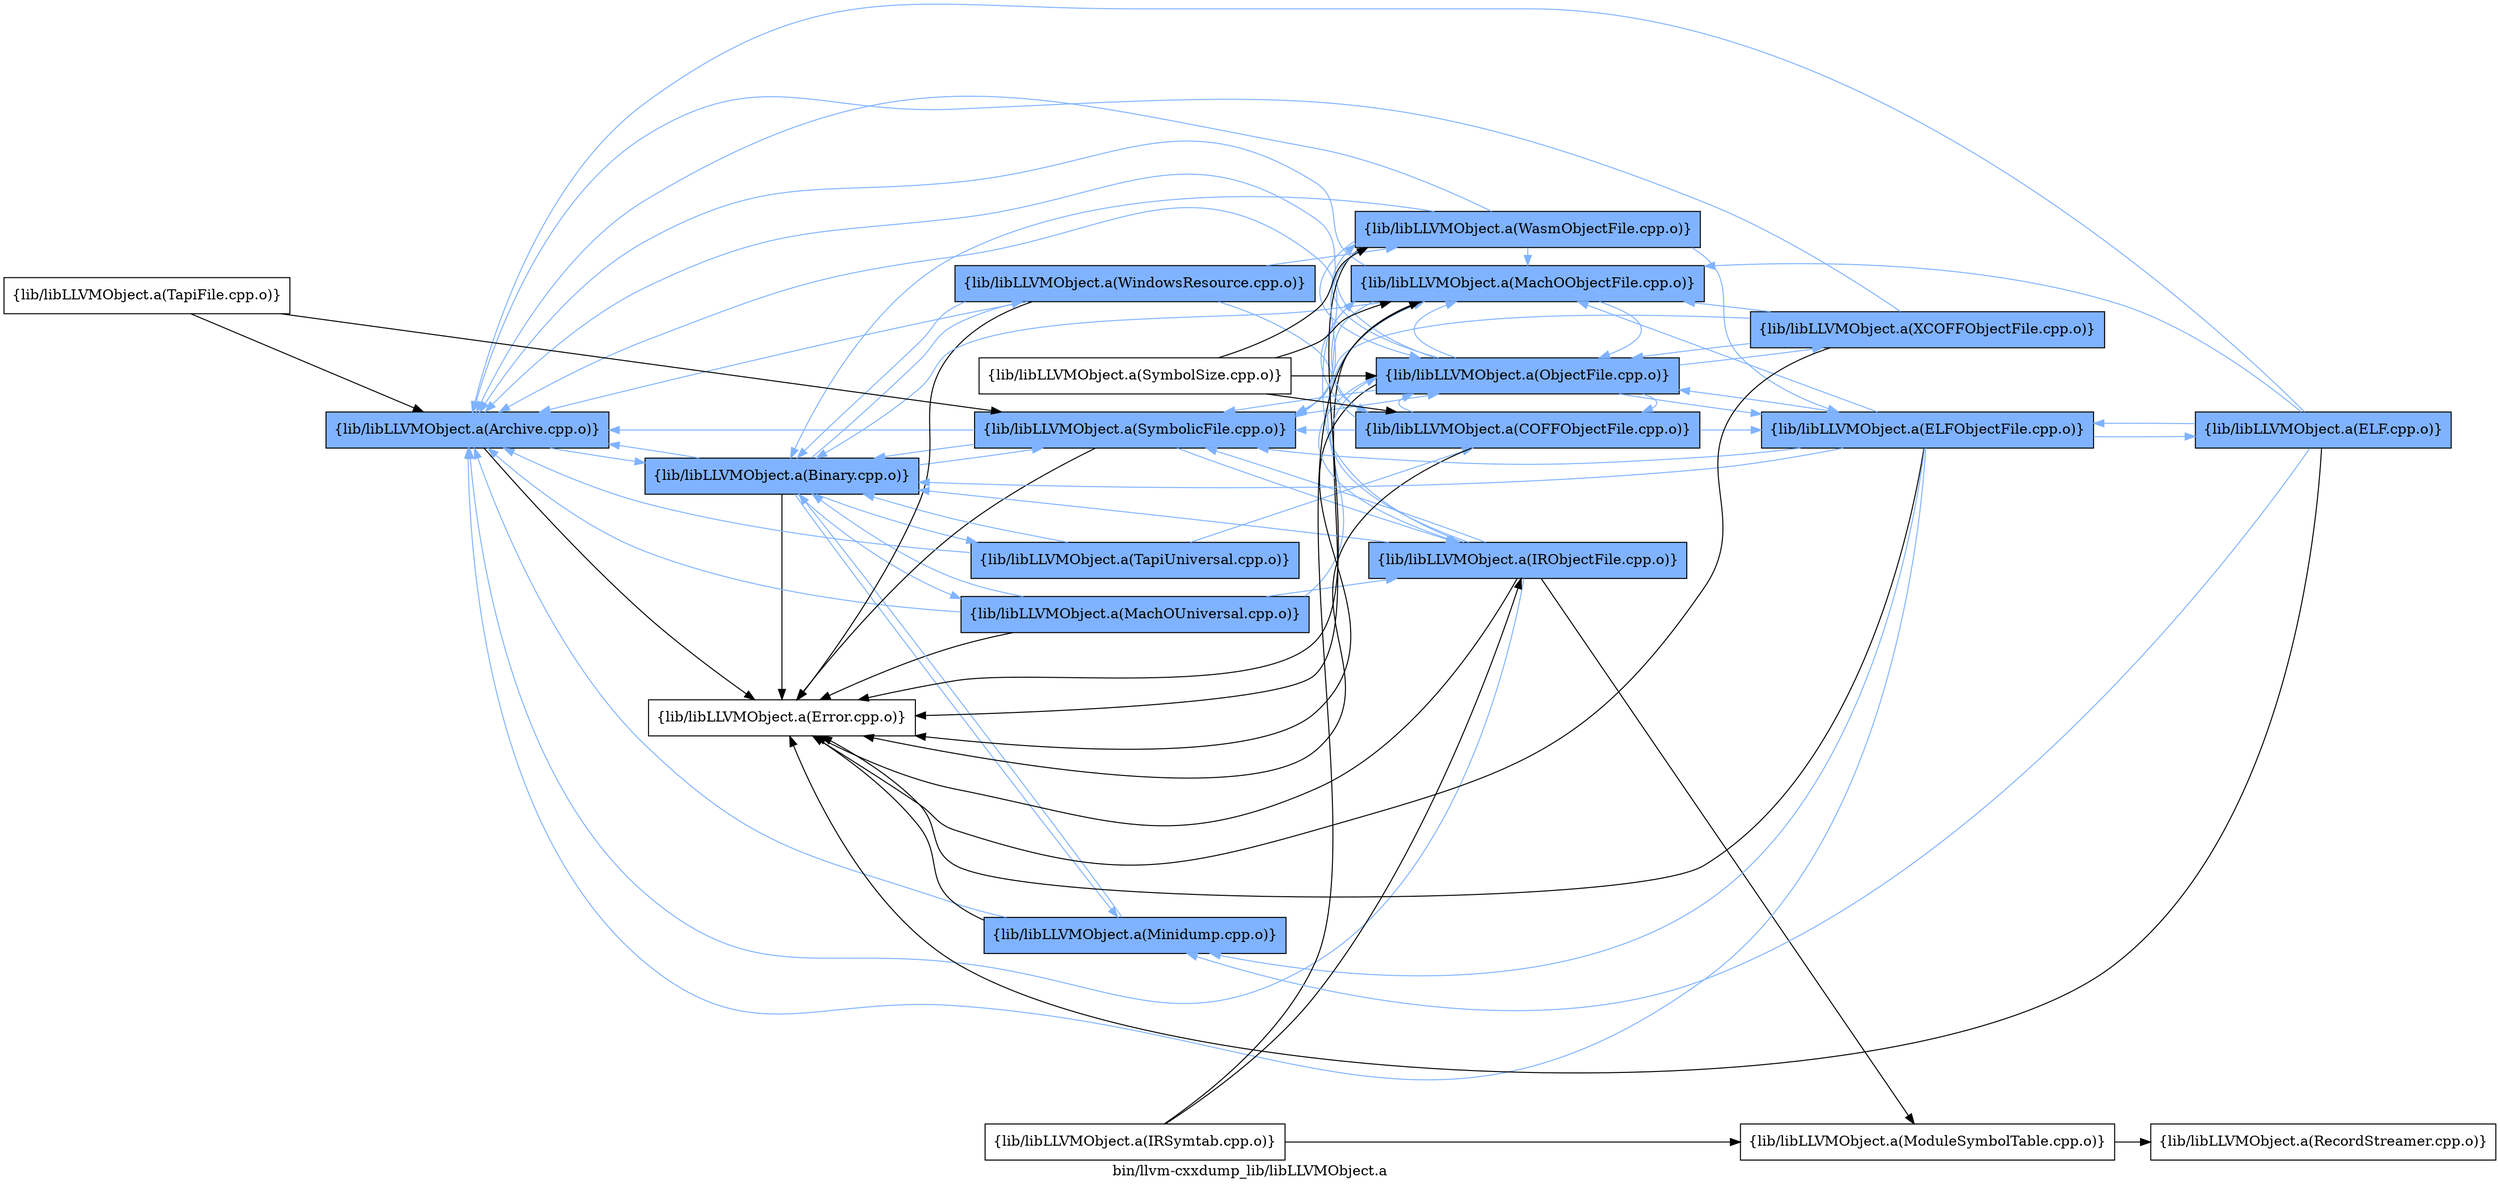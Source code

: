 digraph "bin/llvm-cxxdump_lib/libLLVMObject.a" {
	label="bin/llvm-cxxdump_lib/libLLVMObject.a";
	rankdir=LR;
	{ rank=same; Node0x55d2ca1a7658;  }
	{ rank=same; Node0x55d2ca1a30f8; Node0x55d2ca1a3f58;  }
	{ rank=same; Node0x55d2ca1a0f38; Node0x55d2ca19dd88; Node0x55d2ca1a3828; Node0x55d2ca1a46d8; Node0x55d2ca1a0808;  }
	{ rank=same; Node0x55d2ca1a1c58; Node0x55d2ca1a26f8; Node0x55d2ca19f7c8; Node0x55d2ca1a61b8; Node0x55d2ca1a0ad8;  }
	{ rank=same; Node0x55d2ca19ea08; Node0x55d2ca19eff8; Node0x55d2ca1a0f88;  }

	Node0x55d2ca1a7658 [shape=record,shape=box,group=1,style=filled,fillcolor="0.600000 0.5 1",label="{lib/libLLVMObject.a(Archive.cpp.o)}"];
	Node0x55d2ca1a7658 -> Node0x55d2ca1a30f8[color="0.600000 0.5 1"];
	Node0x55d2ca1a7658 -> Node0x55d2ca1a3f58;
	Node0x55d2ca1a30f8 [shape=record,shape=box,group=1,style=filled,fillcolor="0.600000 0.5 1",label="{lib/libLLVMObject.a(Binary.cpp.o)}"];
	Node0x55d2ca1a30f8 -> Node0x55d2ca1a7658[color="0.600000 0.5 1"];
	Node0x55d2ca1a30f8 -> Node0x55d2ca1a3f58;
	Node0x55d2ca1a30f8 -> Node0x55d2ca1a0f38[color="0.600000 0.5 1"];
	Node0x55d2ca1a30f8 -> Node0x55d2ca19dd88[color="0.600000 0.5 1"];
	Node0x55d2ca1a30f8 -> Node0x55d2ca1a3828[color="0.600000 0.5 1"];
	Node0x55d2ca1a30f8 -> Node0x55d2ca1a46d8[color="0.600000 0.5 1"];
	Node0x55d2ca1a30f8 -> Node0x55d2ca1a0808[color="0.600000 0.5 1"];
	Node0x55d2ca1a3f58 [shape=record,shape=box,group=0,label="{lib/libLLVMObject.a(Error.cpp.o)}"];
	Node0x55d2ca1a44a8 [shape=record,shape=box,group=0,label="{lib/libLLVMObject.a(SymbolSize.cpp.o)}"];
	Node0x55d2ca1a44a8 -> Node0x55d2ca1a1c58;
	Node0x55d2ca1a44a8 -> Node0x55d2ca19f7c8;
	Node0x55d2ca1a44a8 -> Node0x55d2ca1a61b8;
	Node0x55d2ca1a44a8 -> Node0x55d2ca1a0ad8;
	Node0x55d2ca1a0f38 [shape=record,shape=box,group=1,style=filled,fillcolor="0.600000 0.5 1",label="{lib/libLLVMObject.a(MachOUniversal.cpp.o)}"];
	Node0x55d2ca1a0f38 -> Node0x55d2ca1a7658[color="0.600000 0.5 1"];
	Node0x55d2ca1a0f38 -> Node0x55d2ca1a30f8[color="0.600000 0.5 1"];
	Node0x55d2ca1a0f38 -> Node0x55d2ca1a3f58;
	Node0x55d2ca1a0f38 -> Node0x55d2ca1a1c58[color="0.600000 0.5 1"];
	Node0x55d2ca1a0f38 -> Node0x55d2ca1a26f8[color="0.600000 0.5 1"];
	Node0x55d2ca19dd88 [shape=record,shape=box,group=1,style=filled,fillcolor="0.600000 0.5 1",label="{lib/libLLVMObject.a(Minidump.cpp.o)}"];
	Node0x55d2ca19dd88 -> Node0x55d2ca1a7658[color="0.600000 0.5 1"];
	Node0x55d2ca19dd88 -> Node0x55d2ca1a30f8[color="0.600000 0.5 1"];
	Node0x55d2ca19dd88 -> Node0x55d2ca1a3f58;
	Node0x55d2ca1a3828 [shape=record,shape=box,group=1,style=filled,fillcolor="0.600000 0.5 1",label="{lib/libLLVMObject.a(SymbolicFile.cpp.o)}"];
	Node0x55d2ca1a3828 -> Node0x55d2ca1a7658[color="0.600000 0.5 1"];
	Node0x55d2ca1a3828 -> Node0x55d2ca1a30f8[color="0.600000 0.5 1"];
	Node0x55d2ca1a3828 -> Node0x55d2ca1a3f58;
	Node0x55d2ca1a3828 -> Node0x55d2ca1a26f8[color="0.600000 0.5 1"];
	Node0x55d2ca1a3828 -> Node0x55d2ca19f7c8[color="0.600000 0.5 1"];
	Node0x55d2ca1a46d8 [shape=record,shape=box,group=1,style=filled,fillcolor="0.600000 0.5 1",label="{lib/libLLVMObject.a(TapiUniversal.cpp.o)}"];
	Node0x55d2ca1a46d8 -> Node0x55d2ca1a7658[color="0.600000 0.5 1"];
	Node0x55d2ca1a46d8 -> Node0x55d2ca1a30f8[color="0.600000 0.5 1"];
	Node0x55d2ca1a46d8 -> Node0x55d2ca1a61b8[color="0.600000 0.5 1"];
	Node0x55d2ca1a0808 [shape=record,shape=box,group=1,style=filled,fillcolor="0.600000 0.5 1",label="{lib/libLLVMObject.a(WindowsResource.cpp.o)}"];
	Node0x55d2ca1a0808 -> Node0x55d2ca1a7658[color="0.600000 0.5 1"];
	Node0x55d2ca1a0808 -> Node0x55d2ca1a30f8[color="0.600000 0.5 1"];
	Node0x55d2ca1a0808 -> Node0x55d2ca1a3f58;
	Node0x55d2ca1a0808 -> Node0x55d2ca1a61b8[color="0.600000 0.5 1"];
	Node0x55d2ca1a0808 -> Node0x55d2ca1a0ad8[color="0.600000 0.5 1"];
	Node0x55d2ca1a1c58 [shape=record,shape=box,group=1,style=filled,fillcolor="0.600000 0.5 1",label="{lib/libLLVMObject.a(MachOObjectFile.cpp.o)}"];
	Node0x55d2ca1a1c58 -> Node0x55d2ca1a7658[color="0.600000 0.5 1"];
	Node0x55d2ca1a1c58 -> Node0x55d2ca1a30f8[color="0.600000 0.5 1"];
	Node0x55d2ca1a1c58 -> Node0x55d2ca1a3f58;
	Node0x55d2ca1a1c58 -> Node0x55d2ca19f7c8[color="0.600000 0.5 1"];
	Node0x55d2ca1a1c58 -> Node0x55d2ca1a3828[color="0.600000 0.5 1"];
	Node0x55d2ca1a26f8 [shape=record,shape=box,group=1,style=filled,fillcolor="0.600000 0.5 1",label="{lib/libLLVMObject.a(IRObjectFile.cpp.o)}"];
	Node0x55d2ca1a26f8 -> Node0x55d2ca1a7658[color="0.600000 0.5 1"];
	Node0x55d2ca1a26f8 -> Node0x55d2ca1a30f8[color="0.600000 0.5 1"];
	Node0x55d2ca1a26f8 -> Node0x55d2ca1a3f58;
	Node0x55d2ca1a26f8 -> Node0x55d2ca1a1c58[color="0.600000 0.5 1"];
	Node0x55d2ca1a26f8 -> Node0x55d2ca19ea08;
	Node0x55d2ca1a26f8 -> Node0x55d2ca19f7c8[color="0.600000 0.5 1"];
	Node0x55d2ca1a26f8 -> Node0x55d2ca1a3828[color="0.600000 0.5 1"];
	Node0x55d2ca19f7c8 [shape=record,shape=box,group=1,style=filled,fillcolor="0.600000 0.5 1",label="{lib/libLLVMObject.a(ObjectFile.cpp.o)}"];
	Node0x55d2ca19f7c8 -> Node0x55d2ca1a7658[color="0.600000 0.5 1"];
	Node0x55d2ca19f7c8 -> Node0x55d2ca1a3f58;
	Node0x55d2ca19f7c8 -> Node0x55d2ca1a1c58[color="0.600000 0.5 1"];
	Node0x55d2ca19f7c8 -> Node0x55d2ca1a26f8[color="0.600000 0.5 1"];
	Node0x55d2ca19f7c8 -> Node0x55d2ca19eff8[color="0.600000 0.5 1"];
	Node0x55d2ca19f7c8 -> Node0x55d2ca1a61b8[color="0.600000 0.5 1"];
	Node0x55d2ca19f7c8 -> Node0x55d2ca1a3828[color="0.600000 0.5 1"];
	Node0x55d2ca19f7c8 -> Node0x55d2ca1a0ad8[color="0.600000 0.5 1"];
	Node0x55d2ca19f7c8 -> Node0x55d2ca1a0f88[color="0.600000 0.5 1"];
	Node0x55d2ca19ea08 [shape=record,shape=box,group=0,label="{lib/libLLVMObject.a(ModuleSymbolTable.cpp.o)}"];
	Node0x55d2ca19ea08 -> Node0x55d2ca1a5498;
	Node0x55d2ca19e558 [shape=record,shape=box,group=0,label="{lib/libLLVMObject.a(IRSymtab.cpp.o)}"];
	Node0x55d2ca19e558 -> Node0x55d2ca1a1c58;
	Node0x55d2ca19e558 -> Node0x55d2ca1a26f8;
	Node0x55d2ca19e558 -> Node0x55d2ca19ea08;
	Node0x55d2ca1a5498 [shape=record,shape=box,group=0,label="{lib/libLLVMObject.a(RecordStreamer.cpp.o)}"];
	Node0x55d2ca19eff8 [shape=record,shape=box,group=1,style=filled,fillcolor="0.600000 0.5 1",label="{lib/libLLVMObject.a(ELFObjectFile.cpp.o)}"];
	Node0x55d2ca19eff8 -> Node0x55d2ca1a7658[color="0.600000 0.5 1"];
	Node0x55d2ca19eff8 -> Node0x55d2ca1a30f8[color="0.600000 0.5 1"];
	Node0x55d2ca19eff8 -> Node0x55d2ca1a3f58;
	Node0x55d2ca19eff8 -> Node0x55d2ca1a1c58[color="0.600000 0.5 1"];
	Node0x55d2ca19eff8 -> Node0x55d2ca19dd88[color="0.600000 0.5 1"];
	Node0x55d2ca19eff8 -> Node0x55d2ca19f7c8[color="0.600000 0.5 1"];
	Node0x55d2ca19eff8 -> Node0x55d2ca19fd18[color="0.600000 0.5 1"];
	Node0x55d2ca19eff8 -> Node0x55d2ca1a3828[color="0.600000 0.5 1"];
	Node0x55d2ca1a61b8 [shape=record,shape=box,group=1,style=filled,fillcolor="0.600000 0.5 1",label="{lib/libLLVMObject.a(COFFObjectFile.cpp.o)}"];
	Node0x55d2ca1a61b8 -> Node0x55d2ca1a7658[color="0.600000 0.5 1"];
	Node0x55d2ca1a61b8 -> Node0x55d2ca1a3f58;
	Node0x55d2ca1a61b8 -> Node0x55d2ca1a1c58[color="0.600000 0.5 1"];
	Node0x55d2ca1a61b8 -> Node0x55d2ca19f7c8[color="0.600000 0.5 1"];
	Node0x55d2ca1a61b8 -> Node0x55d2ca19eff8[color="0.600000 0.5 1"];
	Node0x55d2ca1a61b8 -> Node0x55d2ca1a3828[color="0.600000 0.5 1"];
	Node0x55d2ca1a0ad8 [shape=record,shape=box,group=1,style=filled,fillcolor="0.600000 0.5 1",label="{lib/libLLVMObject.a(WasmObjectFile.cpp.o)}"];
	Node0x55d2ca1a0ad8 -> Node0x55d2ca1a7658[color="0.600000 0.5 1"];
	Node0x55d2ca1a0ad8 -> Node0x55d2ca1a30f8[color="0.600000 0.5 1"];
	Node0x55d2ca1a0ad8 -> Node0x55d2ca1a3f58;
	Node0x55d2ca1a0ad8 -> Node0x55d2ca1a1c58[color="0.600000 0.5 1"];
	Node0x55d2ca1a0ad8 -> Node0x55d2ca19f7c8[color="0.600000 0.5 1"];
	Node0x55d2ca1a0ad8 -> Node0x55d2ca19eff8[color="0.600000 0.5 1"];
	Node0x55d2ca1a0ad8 -> Node0x55d2ca1a3828[color="0.600000 0.5 1"];
	Node0x55d2ca1a0f88 [shape=record,shape=box,group=1,style=filled,fillcolor="0.600000 0.5 1",label="{lib/libLLVMObject.a(XCOFFObjectFile.cpp.o)}"];
	Node0x55d2ca1a0f88 -> Node0x55d2ca1a7658[color="0.600000 0.5 1"];
	Node0x55d2ca1a0f88 -> Node0x55d2ca1a3f58;
	Node0x55d2ca1a0f88 -> Node0x55d2ca1a1c58[color="0.600000 0.5 1"];
	Node0x55d2ca1a0f88 -> Node0x55d2ca19f7c8[color="0.600000 0.5 1"];
	Node0x55d2ca1a0f88 -> Node0x55d2ca1a3828[color="0.600000 0.5 1"];
	Node0x55d2ca19fd18 [shape=record,shape=box,group=1,style=filled,fillcolor="0.600000 0.5 1",label="{lib/libLLVMObject.a(ELF.cpp.o)}"];
	Node0x55d2ca19fd18 -> Node0x55d2ca1a7658[color="0.600000 0.5 1"];
	Node0x55d2ca19fd18 -> Node0x55d2ca1a3f58;
	Node0x55d2ca19fd18 -> Node0x55d2ca1a1c58[color="0.600000 0.5 1"];
	Node0x55d2ca19fd18 -> Node0x55d2ca19dd88[color="0.600000 0.5 1"];
	Node0x55d2ca19fd18 -> Node0x55d2ca19eff8[color="0.600000 0.5 1"];
	Node0x55d2ca1a49f8 [shape=record,shape=box,group=0,label="{lib/libLLVMObject.a(TapiFile.cpp.o)}"];
	Node0x55d2ca1a49f8 -> Node0x55d2ca1a7658;
	Node0x55d2ca1a49f8 -> Node0x55d2ca1a3828;
}
